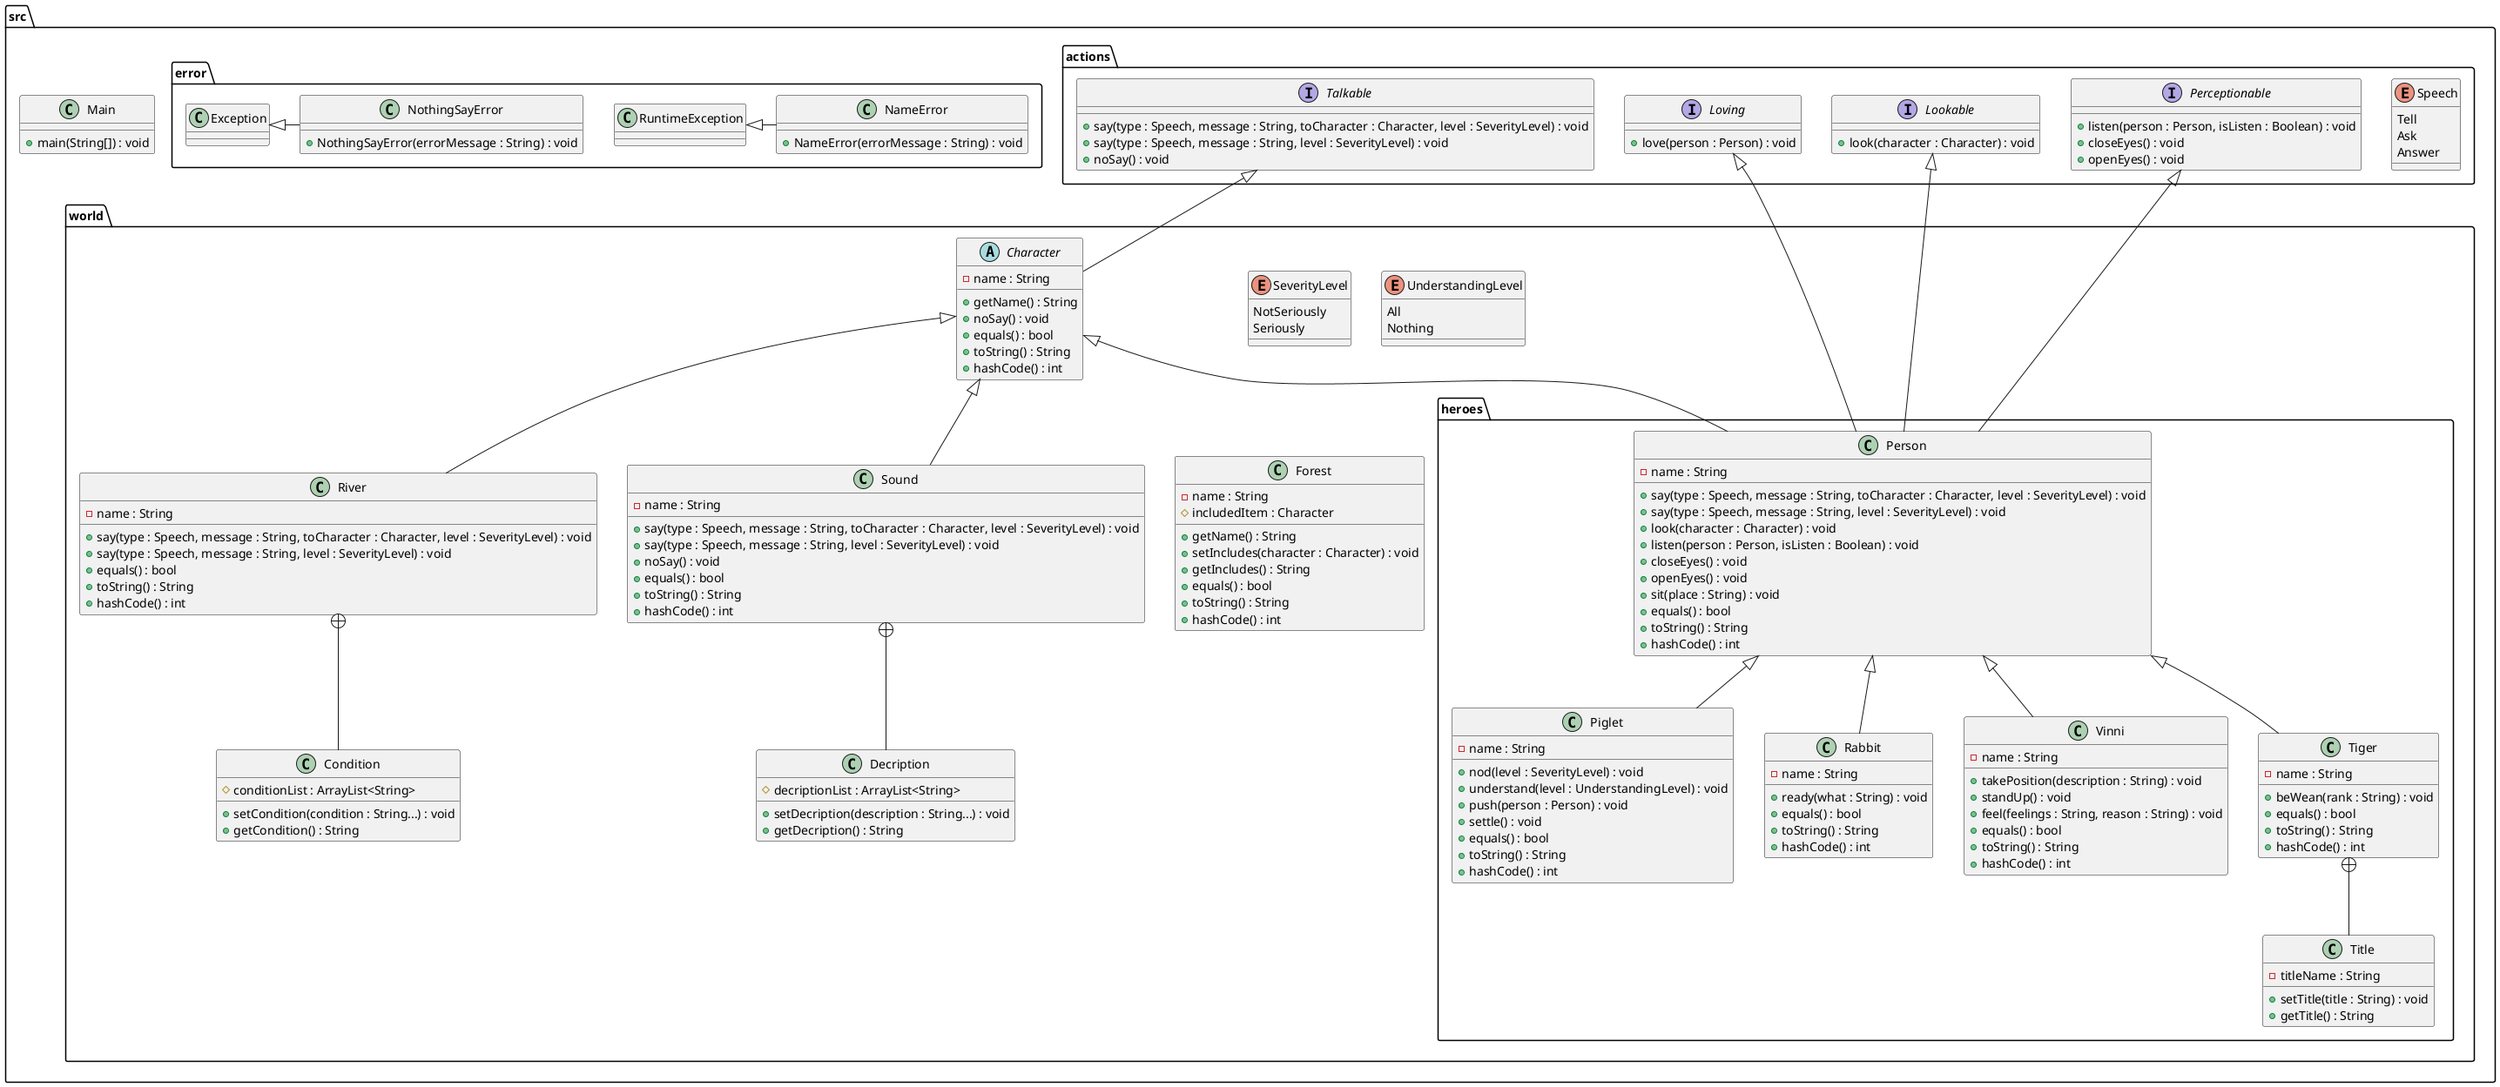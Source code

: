 @startuml
package src.world.heroes{
class Person
{
    -name : String
    +say(type : Speech, message : String, toCharacter : Character, level : SeverityLevel) : void
    +say(type : Speech, message : String, level : SeverityLevel) : void
    +look(character : Character) : void
    +listen(person : Person, isListen : Boolean) : void
    +closeEyes() : void
    +openEyes() : void
	+sit(place : String) : void
	+equals() : bool
	+toString() : String
	+hashCode() : int
}
class Piglet {
    -name : String
    +nod(level : SeverityLevel) : void
    +understand(level : UnderstandingLevel) : void
    +push(person : Person) : void
    +settle() : void
    +equals() : bool
	+toString() : String
	+hashCode() : int
}

class Rabbit {
    -name : String
    +ready(what : String) : void
    +equals() : bool
	+toString() : String
	+hashCode() : int
}

class Vinni {
    -name : String
    +takePosition(description : String) : void
    +standUp() : void
    +feel(feelings : String, reason : String) : void
    +equals() : bool
	+toString() : String
	+hashCode() : int
}

class Tiger {
    -name : String
    +beWean(rank : String) : void
    +equals() : bool
	+toString() : String
	+hashCode() : int
}

class Title {
    -titleName : String
    +setTitle(title : String) : void
    +getTitle() : String
}
}


package src.world{



enum SeverityLevel
{
NotSeriously
Seriously
}

enum UnderstandingLevel
{
All
Nothing
}

class River {
    -name : String
    +say(type : Speech, message : String, toCharacter : Character, level : SeverityLevel) : void
    +say(type : Speech, message : String, level : SeverityLevel) : void
    +equals() : bool
	+toString() : String
	+hashCode() : int
}



class Sound
{
    -name : String
    +say(type : Speech, message : String, toCharacter : Character, level : SeverityLevel) : void
    +say(type : Speech, message : String, level : SeverityLevel) : void
    +noSay() : void
    +equals() : bool
	+toString() : String
	+hashCode() : int
}

abstract class Character
{
	-name : String
	+getName() : String
	+noSay() : void
	+equals() : bool
    +toString() : String
    +hashCode() : int
}

class Forest {
    -name : String
    #includedItem : Character
    +getName() : String
    +setIncludes(character : Character) : void
	+getIncludes() : String
	+equals() : bool
    +toString() : String
    +hashCode() : int
}


class Decription {
    #decriptionList : ArrayList<String>
    +setDecription(description : String...) : void
    +getDecription() : String
}

class Condition {
    #conditionList : ArrayList<String>
    +setCondition(condition : String...) : void
    +getCondition() : String
}


}

package src.actions{

enum Speech
{
Tell
Ask
Answer
}

interface Talkable
{
+say(type : Speech, message : String, toCharacter : Character, level : SeverityLevel) : void
+say(type : Speech, message : String, level : SeverityLevel) : void
+noSay() : void
}
interface Loving{
+love(person : Person) : void
}
interface Lookable{
+look(сharacter : Character) : void
}
interface Perceptionable{
+listen(person : Person, isListen : Boolean) : void
+closeEyes() : void
+openEyes() : void
}
}
package src {
class Main
{
+main(String[]) : void
}
}
package src.error {

class RuntimeException {}
class Exception {}
class NameError {
    +NameError(errorMessage : String) : void
}
class NothingSayError {
    +NothingSayError(errorMessage : String) : void
}
}
RuntimeException <|- NameError
Exception <|- NothingSayError

Talkable <|-- Character

Character <|-- River
Character <|-- Sound
Character <|-- Person

Person <|-- Tiger
Person <|-- Vinni
Person <|-- Piglet
Person <|-- Rabbit

Sound +-- Decription
River +-- Condition
Tiger +-- Title



Perceptionable <|-- Person
Lookable <|-- Person
Loving <|-- Person





@enduml